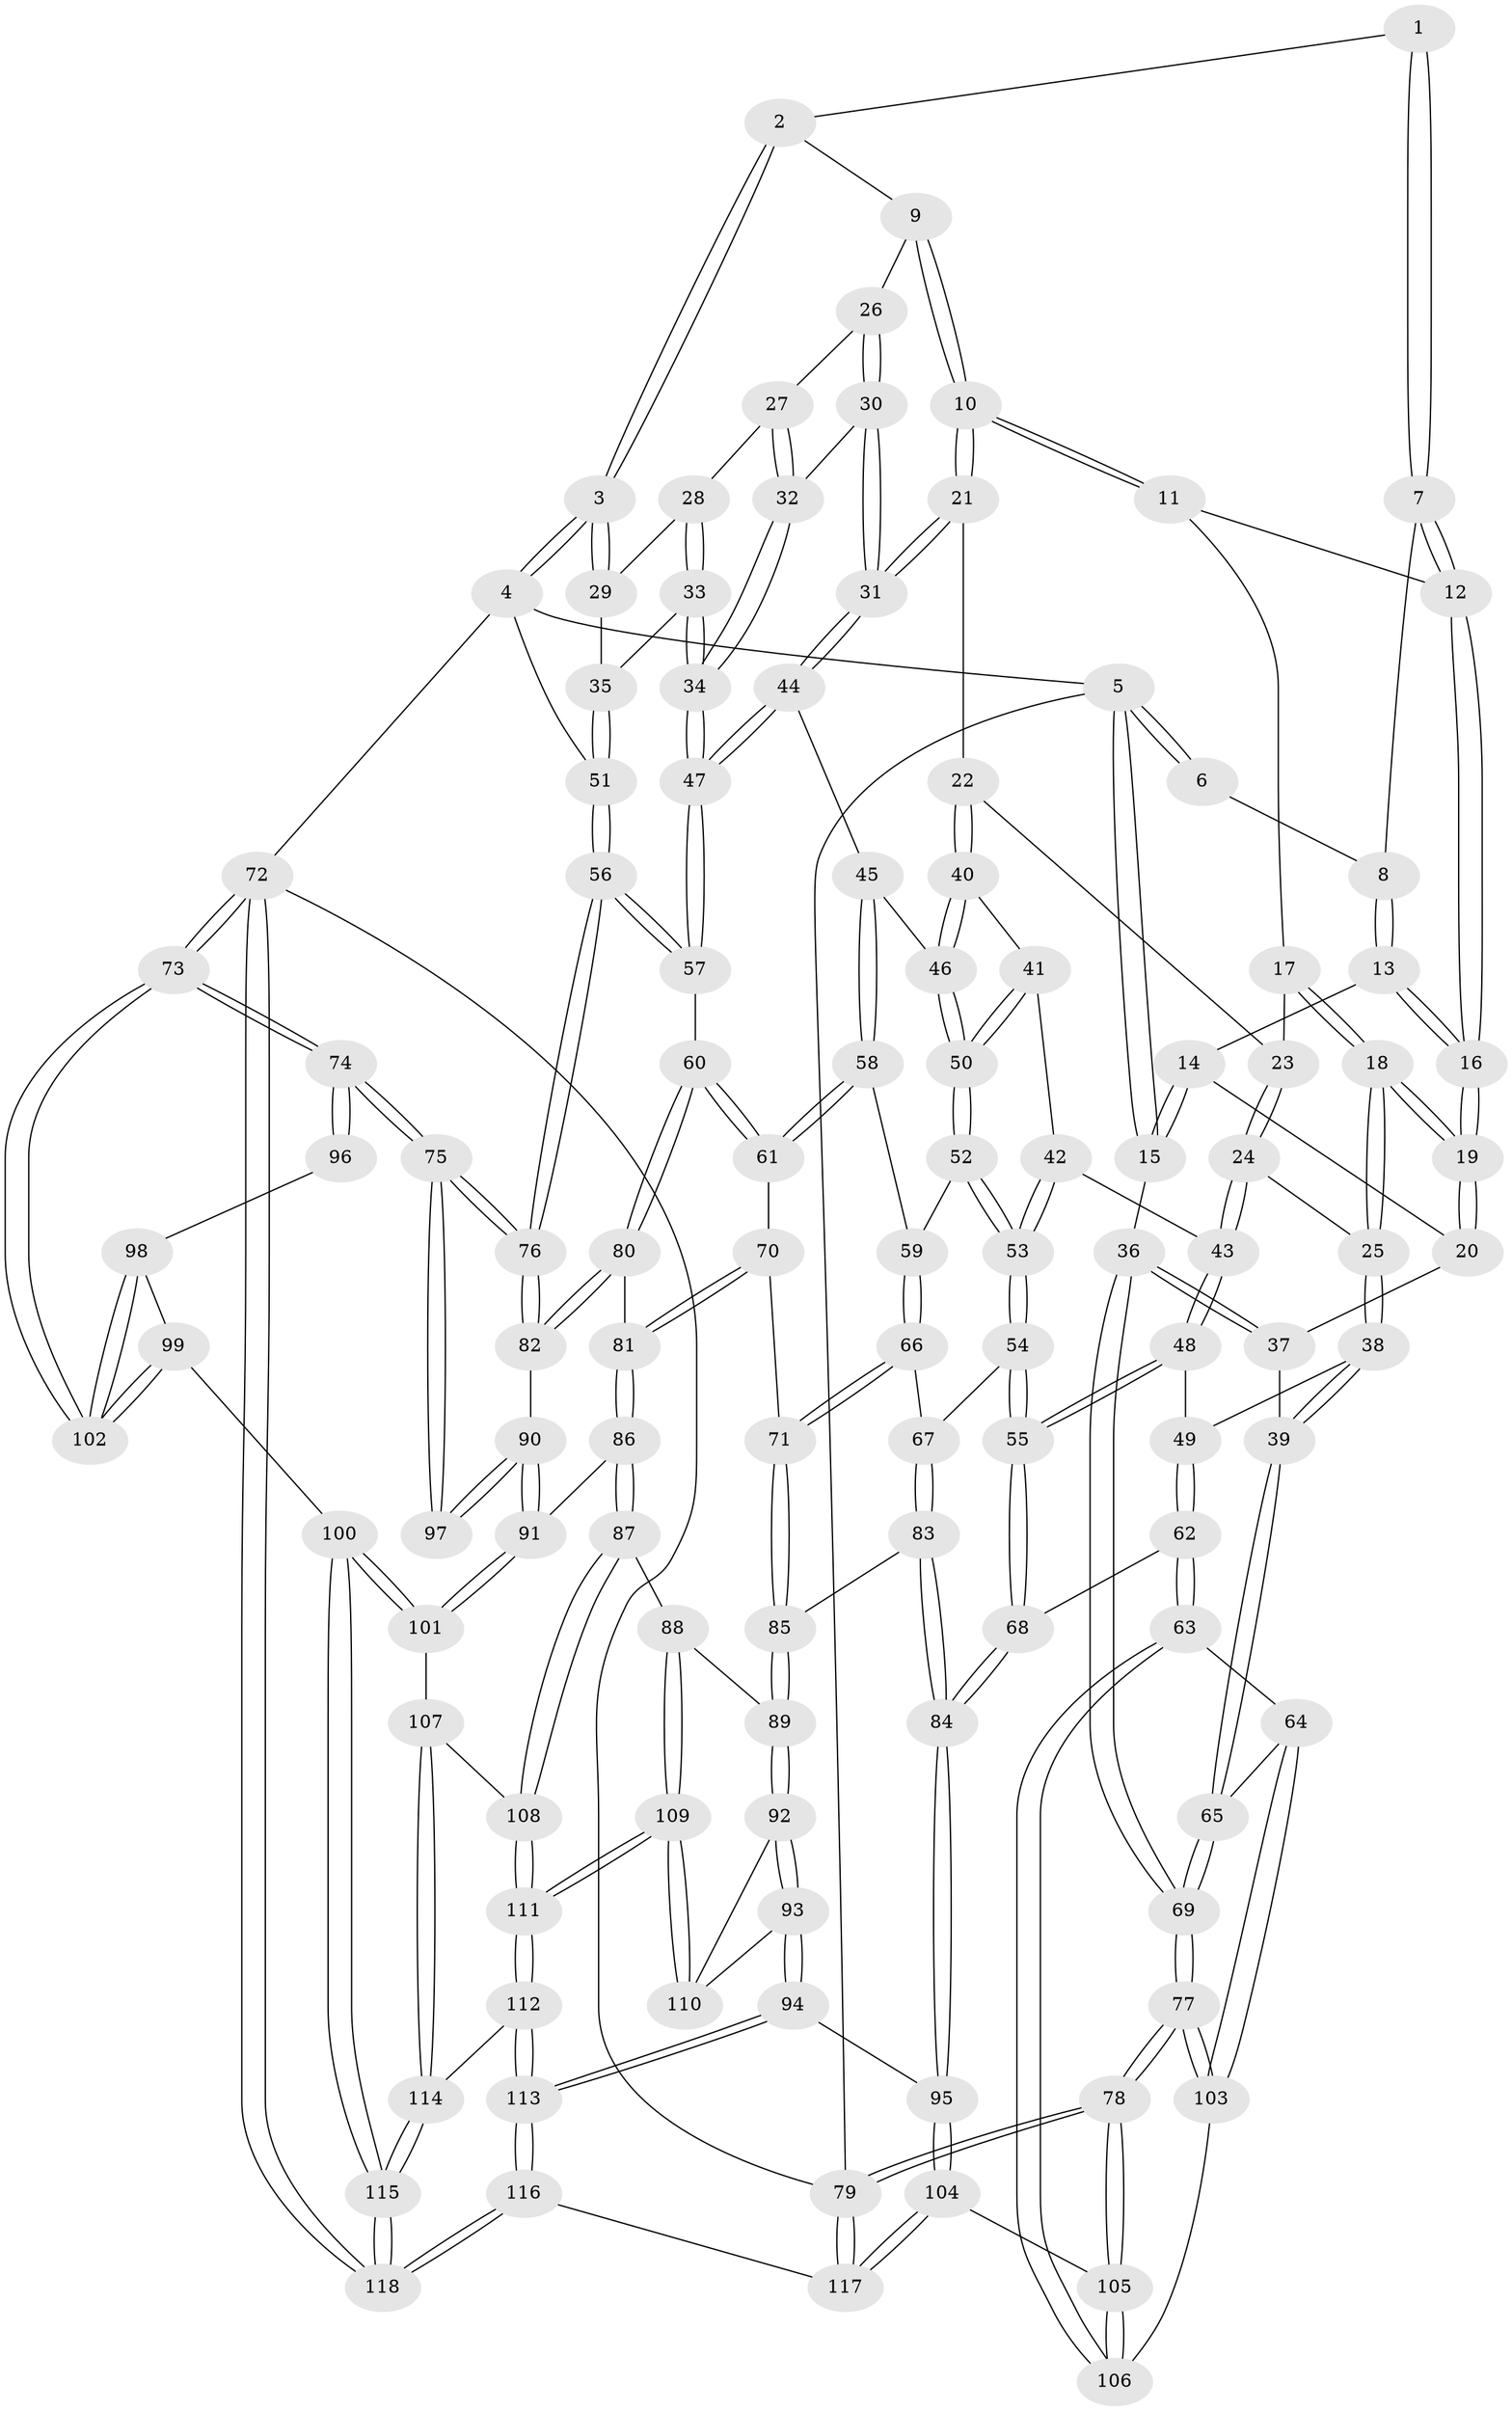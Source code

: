 // Generated by graph-tools (version 1.1) at 2025/27/03/09/25 03:27:04]
// undirected, 118 vertices, 292 edges
graph export_dot {
graph [start="1"]
  node [color=gray90,style=filled];
  1 [pos="+0.34909389596324164+0"];
  2 [pos="+0.5723422034906317+0"];
  3 [pos="+1+0"];
  4 [pos="+1+0"];
  5 [pos="+0+0"];
  6 [pos="+0.15240663845041305+0"];
  7 [pos="+0.3181840490676287+0.05543850466652013"];
  8 [pos="+0.18370483111387184+0.06309406066515828"];
  9 [pos="+0.585684113016154+0.0641343988199369"];
  10 [pos="+0.5529121271848312+0.10841561327693036"];
  11 [pos="+0.3665747356380134+0.10829904738410422"];
  12 [pos="+0.3226517595909307+0.07345290616630004"];
  13 [pos="+0.17172296255090538+0.08614884979474174"];
  14 [pos="+0.1322814138420299+0.1118121142341042"];
  15 [pos="+0+0"];
  16 [pos="+0.26005076533856236+0.1454879960323963"];
  17 [pos="+0.3639597928579033+0.1478779157993063"];
  18 [pos="+0.2507715010357174+0.24122901620794351"];
  19 [pos="+0.24564365348722994+0.23204031816475182"];
  20 [pos="+0.13146947441300116+0.18035814556764374"];
  21 [pos="+0.546722965702993+0.1333930978528726"];
  22 [pos="+0.5123756309736018+0.20279113134704174"];
  23 [pos="+0.3789699945191786+0.1934291898041811"];
  24 [pos="+0.3337745235613699+0.2850732990978796"];
  25 [pos="+0.25880454310115775+0.2646228343885436"];
  26 [pos="+0.6671671520339315+0.10802446249312946"];
  27 [pos="+0.7517843061115491+0.14032925392302817"];
  28 [pos="+0.7847683151793973+0.13941914183009996"];
  29 [pos="+0.9756110542827571+0"];
  30 [pos="+0.669437255011076+0.29981463875676456"];
  31 [pos="+0.6672388921392128+0.3022157888545193"];
  32 [pos="+0.7186443830706891+0.26536337805233634"];
  33 [pos="+0.8677201803784671+0.3005987936141472"];
  34 [pos="+0.8581658446954096+0.3246558980559953"];
  35 [pos="+0.8795934892784748+0.293215050582526"];
  36 [pos="+0+0.0913893481837839"];
  37 [pos="+0.07716549833998451+0.22049896274352007"];
  38 [pos="+0.19360005321793683+0.34703059105860923"];
  39 [pos="+0.10247834803915941+0.3665202232985828"];
  40 [pos="+0.5048325004030477+0.23781992724732964"];
  41 [pos="+0.4647194551345384+0.29553536442956807"];
  42 [pos="+0.39594009381191353+0.312319739719405"];
  43 [pos="+0.36384438076826714+0.30798287068703095"];
  44 [pos="+0.6589206452219074+0.32768077677142"];
  45 [pos="+0.6495175096313788+0.3344042235321225"];
  46 [pos="+0.6224580763083976+0.3300131755469023"];
  47 [pos="+0.8492408321926681+0.41361024106493616"];
  48 [pos="+0.3226594905939265+0.4229035530940477"];
  49 [pos="+0.23629169760014446+0.40296793875529896"];
  50 [pos="+0.5140138396328485+0.38271634786304326"];
  51 [pos="+1+0.15475179435186484"];
  52 [pos="+0.5141602671402699+0.38976564415747045"];
  53 [pos="+0.42216840150786256+0.44278191241189746"];
  54 [pos="+0.38185377627360745+0.5257665838399707"];
  55 [pos="+0.37581836616599246+0.5265749991361828"];
  56 [pos="+1+0.48735086954712803"];
  57 [pos="+0.8562253184875431+0.44213415333092"];
  58 [pos="+0.6369275091249377+0.4295356444444514"];
  59 [pos="+0.5272453043238695+0.41052338278239314"];
  60 [pos="+0.8247693615054049+0.48556513647716637"];
  61 [pos="+0.6524949930175342+0.4682009091888243"];
  62 [pos="+0.21100557458646343+0.6268875680897014"];
  63 [pos="+0.20368657418779557+0.6278462294521756"];
  64 [pos="+0.11292682254134963+0.5966768101615492"];
  65 [pos="+0+0.5263594181958539"];
  66 [pos="+0.5233525246240579+0.5488961775949329"];
  67 [pos="+0.39035062673173343+0.5287034943552288"];
  68 [pos="+0.23789133528625292+0.6296044474057247"];
  69 [pos="+0+0.5327811328800166"];
  70 [pos="+0.5976546751998816+0.5373205744682054"];
  71 [pos="+0.5307146581131048+0.5538033069231816"];
  72 [pos="+1+1"];
  73 [pos="+1+0.9043665369204552"];
  74 [pos="+1+0.7996268426906387"];
  75 [pos="+1+0.6240324592422379"];
  76 [pos="+1+0.5741979815533478"];
  77 [pos="+0+0.7890911601651164"];
  78 [pos="+0+1"];
  79 [pos="+0+1"];
  80 [pos="+0.8153828245887295+0.5566620265547114"];
  81 [pos="+0.6938642574728996+0.6231892131446918"];
  82 [pos="+0.8538903630944125+0.632309518810693"];
  83 [pos="+0.44702886768228856+0.6739734057019483"];
  84 [pos="+0.35970309240598763+0.7644954702023963"];
  85 [pos="+0.5343107512280583+0.6479793208703458"];
  86 [pos="+0.6735088442385089+0.6829829576206937"];
  87 [pos="+0.6336810162218434+0.7348023944522942"];
  88 [pos="+0.5872147846278262+0.7265226827965876"];
  89 [pos="+0.5806415801068551+0.7249970703257103"];
  90 [pos="+0.8586315384011967+0.6891403223303516"];
  91 [pos="+0.8411230744662044+0.7180615279097435"];
  92 [pos="+0.531606963943307+0.7608457130204592"];
  93 [pos="+0.41230273858900524+0.8081988481121444"];
  94 [pos="+0.3856011867105054+0.8133024576084027"];
  95 [pos="+0.379743722965744+0.8133214560036908"];
  96 [pos="+0.9425352425944246+0.743338252036549"];
  97 [pos="+0.9076923787382812+0.7044787396598396"];
  98 [pos="+0.9430220677310267+0.7609770721816114"];
  99 [pos="+0.9145103600220349+0.8880886778401297"];
  100 [pos="+0.8753910599380805+0.8940977238934038"];
  101 [pos="+0.8125394965841861+0.825750547134388"];
  102 [pos="+1+0.8918227918793817"];
  103 [pos="+0.06593216087818336+0.7857475861623787"];
  104 [pos="+0.3223141686109035+0.9348367242250445"];
  105 [pos="+0.15275911076728346+0.8576791649130409"];
  106 [pos="+0.15037211292701635+0.8145306476274905"];
  107 [pos="+0.7232812599064717+0.8276269013179912"];
  108 [pos="+0.6403787495480107+0.7454592145353767"];
  109 [pos="+0.5632699310797008+0.8846823563093155"];
  110 [pos="+0.5559125056229922+0.8760403272908668"];
  111 [pos="+0.5738628798376069+0.8999934445224647"];
  112 [pos="+0.5753866321020128+0.9061659769668939"];
  113 [pos="+0.547067825004389+0.9420491652460855"];
  114 [pos="+0.6737256157064243+0.9095136104973073"];
  115 [pos="+0.761645213608849+1"];
  116 [pos="+0.46525854730196176+1"];
  117 [pos="+0.3540580569551413+1"];
  118 [pos="+0.7601765607832918+1"];
  1 -- 2;
  1 -- 7;
  1 -- 7;
  2 -- 3;
  2 -- 3;
  2 -- 9;
  3 -- 4;
  3 -- 4;
  3 -- 29;
  3 -- 29;
  4 -- 5;
  4 -- 51;
  4 -- 72;
  5 -- 6;
  5 -- 6;
  5 -- 15;
  5 -- 15;
  5 -- 79;
  6 -- 8;
  7 -- 8;
  7 -- 12;
  7 -- 12;
  8 -- 13;
  8 -- 13;
  9 -- 10;
  9 -- 10;
  9 -- 26;
  10 -- 11;
  10 -- 11;
  10 -- 21;
  10 -- 21;
  11 -- 12;
  11 -- 17;
  12 -- 16;
  12 -- 16;
  13 -- 14;
  13 -- 16;
  13 -- 16;
  14 -- 15;
  14 -- 15;
  14 -- 20;
  15 -- 36;
  16 -- 19;
  16 -- 19;
  17 -- 18;
  17 -- 18;
  17 -- 23;
  18 -- 19;
  18 -- 19;
  18 -- 25;
  18 -- 25;
  19 -- 20;
  19 -- 20;
  20 -- 37;
  21 -- 22;
  21 -- 31;
  21 -- 31;
  22 -- 23;
  22 -- 40;
  22 -- 40;
  23 -- 24;
  23 -- 24;
  24 -- 25;
  24 -- 43;
  24 -- 43;
  25 -- 38;
  25 -- 38;
  26 -- 27;
  26 -- 30;
  26 -- 30;
  27 -- 28;
  27 -- 32;
  27 -- 32;
  28 -- 29;
  28 -- 33;
  28 -- 33;
  29 -- 35;
  30 -- 31;
  30 -- 31;
  30 -- 32;
  31 -- 44;
  31 -- 44;
  32 -- 34;
  32 -- 34;
  33 -- 34;
  33 -- 34;
  33 -- 35;
  34 -- 47;
  34 -- 47;
  35 -- 51;
  35 -- 51;
  36 -- 37;
  36 -- 37;
  36 -- 69;
  36 -- 69;
  37 -- 39;
  38 -- 39;
  38 -- 39;
  38 -- 49;
  39 -- 65;
  39 -- 65;
  40 -- 41;
  40 -- 46;
  40 -- 46;
  41 -- 42;
  41 -- 50;
  41 -- 50;
  42 -- 43;
  42 -- 53;
  42 -- 53;
  43 -- 48;
  43 -- 48;
  44 -- 45;
  44 -- 47;
  44 -- 47;
  45 -- 46;
  45 -- 58;
  45 -- 58;
  46 -- 50;
  46 -- 50;
  47 -- 57;
  47 -- 57;
  48 -- 49;
  48 -- 55;
  48 -- 55;
  49 -- 62;
  49 -- 62;
  50 -- 52;
  50 -- 52;
  51 -- 56;
  51 -- 56;
  52 -- 53;
  52 -- 53;
  52 -- 59;
  53 -- 54;
  53 -- 54;
  54 -- 55;
  54 -- 55;
  54 -- 67;
  55 -- 68;
  55 -- 68;
  56 -- 57;
  56 -- 57;
  56 -- 76;
  56 -- 76;
  57 -- 60;
  58 -- 59;
  58 -- 61;
  58 -- 61;
  59 -- 66;
  59 -- 66;
  60 -- 61;
  60 -- 61;
  60 -- 80;
  60 -- 80;
  61 -- 70;
  62 -- 63;
  62 -- 63;
  62 -- 68;
  63 -- 64;
  63 -- 106;
  63 -- 106;
  64 -- 65;
  64 -- 103;
  64 -- 103;
  65 -- 69;
  65 -- 69;
  66 -- 67;
  66 -- 71;
  66 -- 71;
  67 -- 83;
  67 -- 83;
  68 -- 84;
  68 -- 84;
  69 -- 77;
  69 -- 77;
  70 -- 71;
  70 -- 81;
  70 -- 81;
  71 -- 85;
  71 -- 85;
  72 -- 73;
  72 -- 73;
  72 -- 118;
  72 -- 118;
  72 -- 79;
  73 -- 74;
  73 -- 74;
  73 -- 102;
  73 -- 102;
  74 -- 75;
  74 -- 75;
  74 -- 96;
  74 -- 96;
  75 -- 76;
  75 -- 76;
  75 -- 97;
  75 -- 97;
  76 -- 82;
  76 -- 82;
  77 -- 78;
  77 -- 78;
  77 -- 103;
  77 -- 103;
  78 -- 79;
  78 -- 79;
  78 -- 105;
  78 -- 105;
  79 -- 117;
  79 -- 117;
  80 -- 81;
  80 -- 82;
  80 -- 82;
  81 -- 86;
  81 -- 86;
  82 -- 90;
  83 -- 84;
  83 -- 84;
  83 -- 85;
  84 -- 95;
  84 -- 95;
  85 -- 89;
  85 -- 89;
  86 -- 87;
  86 -- 87;
  86 -- 91;
  87 -- 88;
  87 -- 108;
  87 -- 108;
  88 -- 89;
  88 -- 109;
  88 -- 109;
  89 -- 92;
  89 -- 92;
  90 -- 91;
  90 -- 91;
  90 -- 97;
  90 -- 97;
  91 -- 101;
  91 -- 101;
  92 -- 93;
  92 -- 93;
  92 -- 110;
  93 -- 94;
  93 -- 94;
  93 -- 110;
  94 -- 95;
  94 -- 113;
  94 -- 113;
  95 -- 104;
  95 -- 104;
  96 -- 98;
  98 -- 99;
  98 -- 102;
  98 -- 102;
  99 -- 100;
  99 -- 102;
  99 -- 102;
  100 -- 101;
  100 -- 101;
  100 -- 115;
  100 -- 115;
  101 -- 107;
  103 -- 106;
  104 -- 105;
  104 -- 117;
  104 -- 117;
  105 -- 106;
  105 -- 106;
  107 -- 108;
  107 -- 114;
  107 -- 114;
  108 -- 111;
  108 -- 111;
  109 -- 110;
  109 -- 110;
  109 -- 111;
  109 -- 111;
  111 -- 112;
  111 -- 112;
  112 -- 113;
  112 -- 113;
  112 -- 114;
  113 -- 116;
  113 -- 116;
  114 -- 115;
  114 -- 115;
  115 -- 118;
  115 -- 118;
  116 -- 117;
  116 -- 118;
  116 -- 118;
}
